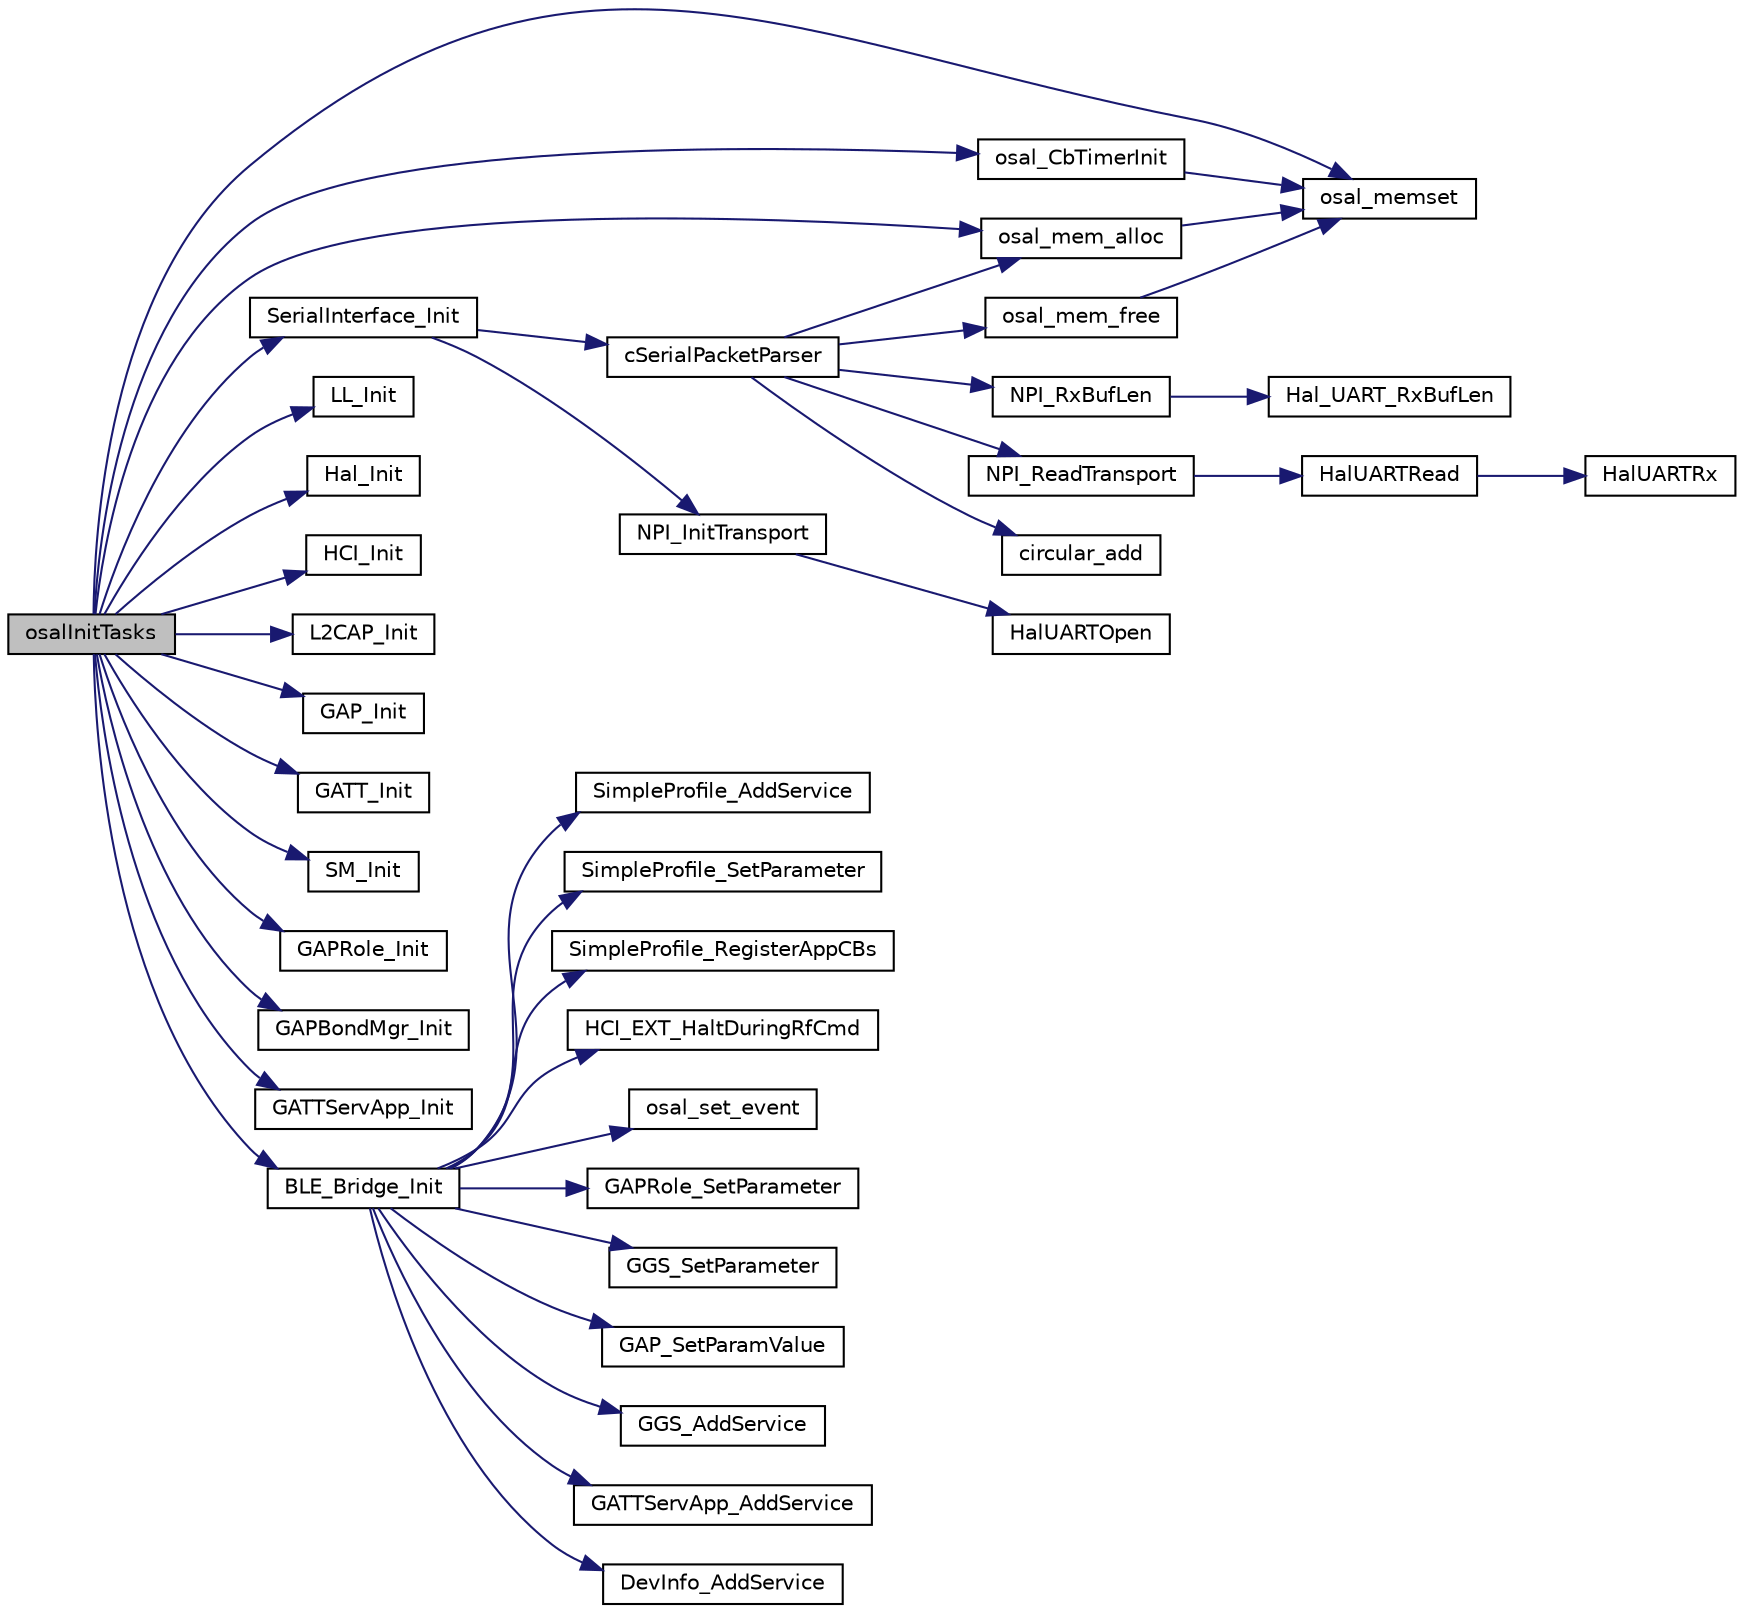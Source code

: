 digraph "osalInitTasks"
{
  edge [fontname="Helvetica",fontsize="10",labelfontname="Helvetica",labelfontsize="10"];
  node [fontname="Helvetica",fontsize="10",shape=record];
  rankdir="LR";
  Node1 [label="osalInitTasks",height=0.2,width=0.4,color="black", fillcolor="grey75", style="filled" fontcolor="black"];
  Node1 -> Node2 [color="midnightblue",fontsize="10",style="solid",fontname="Helvetica"];
  Node2 [label="osal_mem_alloc",height=0.2,width=0.4,color="black", fillcolor="white", style="filled",URL="$_o_s_a_l___memory_8c.html#ae5cbc213a1cab3be5f0963a4b75408c4"];
  Node2 -> Node3 [color="midnightblue",fontsize="10",style="solid",fontname="Helvetica"];
  Node3 [label="osal_memset",height=0.2,width=0.4,color="black", fillcolor="white", style="filled",URL="$_o_s_a_l_8c.html#a7a416b7daf0407f6a1b92b71fc12847e"];
  Node1 -> Node3 [color="midnightblue",fontsize="10",style="solid",fontname="Helvetica"];
  Node1 -> Node4 [color="midnightblue",fontsize="10",style="solid",fontname="Helvetica"];
  Node4 [label="LL_Init",height=0.2,width=0.4,color="black", fillcolor="white", style="filled",URL="$ll_8h.html#a11a0823bf0185b6b6ec735fd1b4931ef"];
  Node1 -> Node5 [color="midnightblue",fontsize="10",style="solid",fontname="Helvetica"];
  Node5 [label="Hal_Init",height=0.2,width=0.4,color="black", fillcolor="white", style="filled",URL="$common_2hal__drivers_8c.html#ad92a6736973d6d3424450a8b51a98e07"];
  Node1 -> Node6 [color="midnightblue",fontsize="10",style="solid",fontname="Helvetica"];
  Node6 [label="HCI_Init",height=0.2,width=0.4,color="black", fillcolor="white", style="filled",URL="$hci__tl_8h.html#af1ad4d1a6185a69d0137298b5f177f73"];
  Node1 -> Node7 [color="midnightblue",fontsize="10",style="solid",fontname="Helvetica"];
  Node7 [label="osal_CbTimerInit",height=0.2,width=0.4,color="black", fillcolor="white", style="filled",URL="$osal__cbtimer_8c.html#a56e3b0a7d97d62d978d19ccab28e1cb0"];
  Node7 -> Node3 [color="midnightblue",fontsize="10",style="solid",fontname="Helvetica"];
  Node1 -> Node8 [color="midnightblue",fontsize="10",style="solid",fontname="Helvetica"];
  Node8 [label="L2CAP_Init",height=0.2,width=0.4,color="black", fillcolor="white", style="filled",URL="$l2cap_8h.html#a7349815058a63eaebf0189cb989cad7d"];
  Node1 -> Node9 [color="midnightblue",fontsize="10",style="solid",fontname="Helvetica"];
  Node9 [label="GAP_Init",height=0.2,width=0.4,color="black", fillcolor="white", style="filled",URL="$gap_8h.html#a1ada34c4c42e58cf6519a1217853b95c"];
  Node1 -> Node10 [color="midnightblue",fontsize="10",style="solid",fontname="Helvetica"];
  Node10 [label="GATT_Init",height=0.2,width=0.4,color="black", fillcolor="white", style="filled",URL="$gatt_8h.html#af5204bbdc809eca6c0e4730017b1a7aa"];
  Node1 -> Node11 [color="midnightblue",fontsize="10",style="solid",fontname="Helvetica"];
  Node11 [label="SM_Init",height=0.2,width=0.4,color="black", fillcolor="white", style="filled",URL="$sm_8h.html#a6ac56a994477267e2c05240b7502615f"];
  Node1 -> Node12 [color="midnightblue",fontsize="10",style="solid",fontname="Helvetica"];
  Node12 [label="GAPRole_Init",height=0.2,width=0.4,color="black", fillcolor="white", style="filled",URL="$broadcaster_8c.html#a130c5e67ee156f2248d8d71bd995050e"];
  Node1 -> Node13 [color="midnightblue",fontsize="10",style="solid",fontname="Helvetica"];
  Node13 [label="GAPBondMgr_Init",height=0.2,width=0.4,color="black", fillcolor="white", style="filled",URL="$gapbondmgr_8h.html#a673d2c847a9a8d29d0c94c711c1a545f"];
  Node1 -> Node14 [color="midnightblue",fontsize="10",style="solid",fontname="Helvetica"];
  Node14 [label="GATTServApp_Init",height=0.2,width=0.4,color="black", fillcolor="white", style="filled",URL="$gattservapp_8h.html#ac5fd979a3c4cf21212d751f9d6e9ddbb"];
  Node1 -> Node15 [color="midnightblue",fontsize="10",style="solid",fontname="Helvetica"];
  Node15 [label="SerialInterface_Init",height=0.2,width=0.4,color="black", fillcolor="white", style="filled",URL="$serial_interface_8c.html#a48581d9391ee00c40158be28b3549f8b"];
  Node15 -> Node16 [color="midnightblue",fontsize="10",style="solid",fontname="Helvetica"];
  Node16 [label="NPI_InitTransport",height=0.2,width=0.4,color="black", fillcolor="white", style="filled",URL="$npi_8c.html#adba91d8aec51e807a81a28c570304ca3"];
  Node16 -> Node17 [color="midnightblue",fontsize="10",style="solid",fontname="Helvetica"];
  Node17 [label="HalUARTOpen",height=0.2,width=0.4,color="black", fillcolor="white", style="filled",URL="$hal__uart_8h.html#a41af1ef2f8b588c39d7696ec4fb21687"];
  Node15 -> Node18 [color="midnightblue",fontsize="10",style="solid",fontname="Helvetica"];
  Node18 [label="cSerialPacketParser",height=0.2,width=0.4,color="black", fillcolor="white", style="filled",URL="$serial_interface_8c.html#a6cc39a230e265c37fe2bbf08f9bcaba3"];
  Node18 -> Node19 [color="midnightblue",fontsize="10",style="solid",fontname="Helvetica"];
  Node19 [label="NPI_RxBufLen",height=0.2,width=0.4,color="black", fillcolor="white", style="filled",URL="$npi_8c.html#a8232cddb79c7572ee98a1f86ae2f6305"];
  Node19 -> Node20 [color="midnightblue",fontsize="10",style="solid",fontname="Helvetica"];
  Node20 [label="Hal_UART_RxBufLen",height=0.2,width=0.4,color="black", fillcolor="white", style="filled",URL="$hal__uart_8h.html#a435a1cf5ae8d86f46a9c2ba18aad3011"];
  Node18 -> Node21 [color="midnightblue",fontsize="10",style="solid",fontname="Helvetica"];
  Node21 [label="NPI_ReadTransport",height=0.2,width=0.4,color="black", fillcolor="white", style="filled",URL="$npi_8c.html#ac383202497a31c87e655a606345db918"];
  Node21 -> Node22 [color="midnightblue",fontsize="10",style="solid",fontname="Helvetica"];
  Node22 [label="HalUARTRead",height=0.2,width=0.4,color="black", fillcolor="white", style="filled",URL="$hal__uart_8h.html#a68bd83827c7573ee10aec3849b22e31a"];
  Node22 -> Node23 [color="midnightblue",fontsize="10",style="solid",fontname="Helvetica"];
  Node23 [label="HalUARTRx",height=0.2,width=0.4,color="black", fillcolor="white", style="filled",URL="$__hal__uart__usb_8c.html#a1906a0f76aad78aa38f8cd5c9e8c795b"];
  Node18 -> Node2 [color="midnightblue",fontsize="10",style="solid",fontname="Helvetica"];
  Node18 -> Node24 [color="midnightblue",fontsize="10",style="solid",fontname="Helvetica"];
  Node24 [label="circular_add",height=0.2,width=0.4,color="black", fillcolor="white", style="filled",URL="$serial_interface_8c.html#a3085f053fdb2758da6c06a827d9a2b07"];
  Node18 -> Node25 [color="midnightblue",fontsize="10",style="solid",fontname="Helvetica"];
  Node25 [label="osal_mem_free",height=0.2,width=0.4,color="black", fillcolor="white", style="filled",URL="$_o_s_a_l___memory_8c.html#a56201dc39c693c759d1ce0812b6b0eef"];
  Node25 -> Node3 [color="midnightblue",fontsize="10",style="solid",fontname="Helvetica"];
  Node1 -> Node26 [color="midnightblue",fontsize="10",style="solid",fontname="Helvetica"];
  Node26 [label="BLE_Bridge_Init",height=0.2,width=0.4,color="black", fillcolor="white", style="filled",URL="$_b_l_e___bridge_8c.html#a517c0c40f64f6bc27b708b902e21b0e8"];
  Node26 -> Node27 [color="midnightblue",fontsize="10",style="solid",fontname="Helvetica"];
  Node27 [label="GAPRole_SetParameter",height=0.2,width=0.4,color="black", fillcolor="white", style="filled",URL="$group___g_a_p_r_o_l_e_s___b_r_o_a_d_c_a_s_t_e_r___a_p_i.html#ga951a64ccae7a5c1373642836d2afd4ce",tooltip="Set a GAP Role parameter. "];
  Node26 -> Node28 [color="midnightblue",fontsize="10",style="solid",fontname="Helvetica"];
  Node28 [label="GGS_SetParameter",height=0.2,width=0.4,color="black", fillcolor="white", style="filled",URL="$gapgattserver_8h.html#aa199a7c7fe4464c84e4440135d2e91f8",tooltip="Set a GAP GATT Server parameter. "];
  Node26 -> Node29 [color="midnightblue",fontsize="10",style="solid",fontname="Helvetica"];
  Node29 [label="GAP_SetParamValue",height=0.2,width=0.4,color="black", fillcolor="white", style="filled",URL="$group___g_a_p___a_p_i.html#ga45fab6682fc253681d7abe697a4fc0b5",tooltip="Set a GAP Parameter value. Use this function to change the default GAP parameter values. "];
  Node26 -> Node30 [color="midnightblue",fontsize="10",style="solid",fontname="Helvetica"];
  Node30 [label="GGS_AddService",height=0.2,width=0.4,color="black", fillcolor="white", style="filled",URL="$gapgattserver_8h.html#a378d66bb6f1fc9863df3727a6920c752",tooltip="Add function for the GAP GATT Service. "];
  Node26 -> Node31 [color="midnightblue",fontsize="10",style="solid",fontname="Helvetica"];
  Node31 [label="GATTServApp_AddService",height=0.2,width=0.4,color="black", fillcolor="white", style="filled",URL="$group___g_a_t_t___s_e_r_v___a_p_p___a_p_i.html#ga726a49f31f433e4d38257002f2179f67",tooltip="Add function for the GATT Service. "];
  Node26 -> Node32 [color="midnightblue",fontsize="10",style="solid",fontname="Helvetica"];
  Node32 [label="DevInfo_AddService",height=0.2,width=0.4,color="black", fillcolor="white", style="filled",URL="$devinfoservice_8c.html#ad0caa0b1979e874973e9478e7cf9e74b"];
  Node26 -> Node33 [color="midnightblue",fontsize="10",style="solid",fontname="Helvetica"];
  Node33 [label="SimpleProfile_AddService",height=0.2,width=0.4,color="black", fillcolor="white", style="filled",URL="$simple_g_a_t_tprofile_8c.html#a47e0bfe23b1d44f7803b8beebf2aa7c2"];
  Node26 -> Node34 [color="midnightblue",fontsize="10",style="solid",fontname="Helvetica"];
  Node34 [label="SimpleProfile_SetParameter",height=0.2,width=0.4,color="black", fillcolor="white", style="filled",URL="$simple_g_a_t_tprofile_8c.html#a0511130883180d2101d3e1c0f33a2611"];
  Node26 -> Node35 [color="midnightblue",fontsize="10",style="solid",fontname="Helvetica"];
  Node35 [label="SimpleProfile_RegisterAppCBs",height=0.2,width=0.4,color="black", fillcolor="white", style="filled",URL="$simple_g_a_t_tprofile_8c.html#ab7a920d5c8a0f1eaef199fa3136d0853"];
  Node26 -> Node36 [color="midnightblue",fontsize="10",style="solid",fontname="Helvetica"];
  Node36 [label="HCI_EXT_HaltDuringRfCmd",height=0.2,width=0.4,color="black", fillcolor="white", style="filled",URL="$hci_8h.html#a5e5a199bb8c9ed1b8bfa2d39a0b5263d"];
  Node26 -> Node37 [color="midnightblue",fontsize="10",style="solid",fontname="Helvetica"];
  Node37 [label="osal_set_event",height=0.2,width=0.4,color="black", fillcolor="white", style="filled",URL="$_o_s_a_l_8c.html#a67e62da8a1085ffe8f6a06c88736666a"];
}
